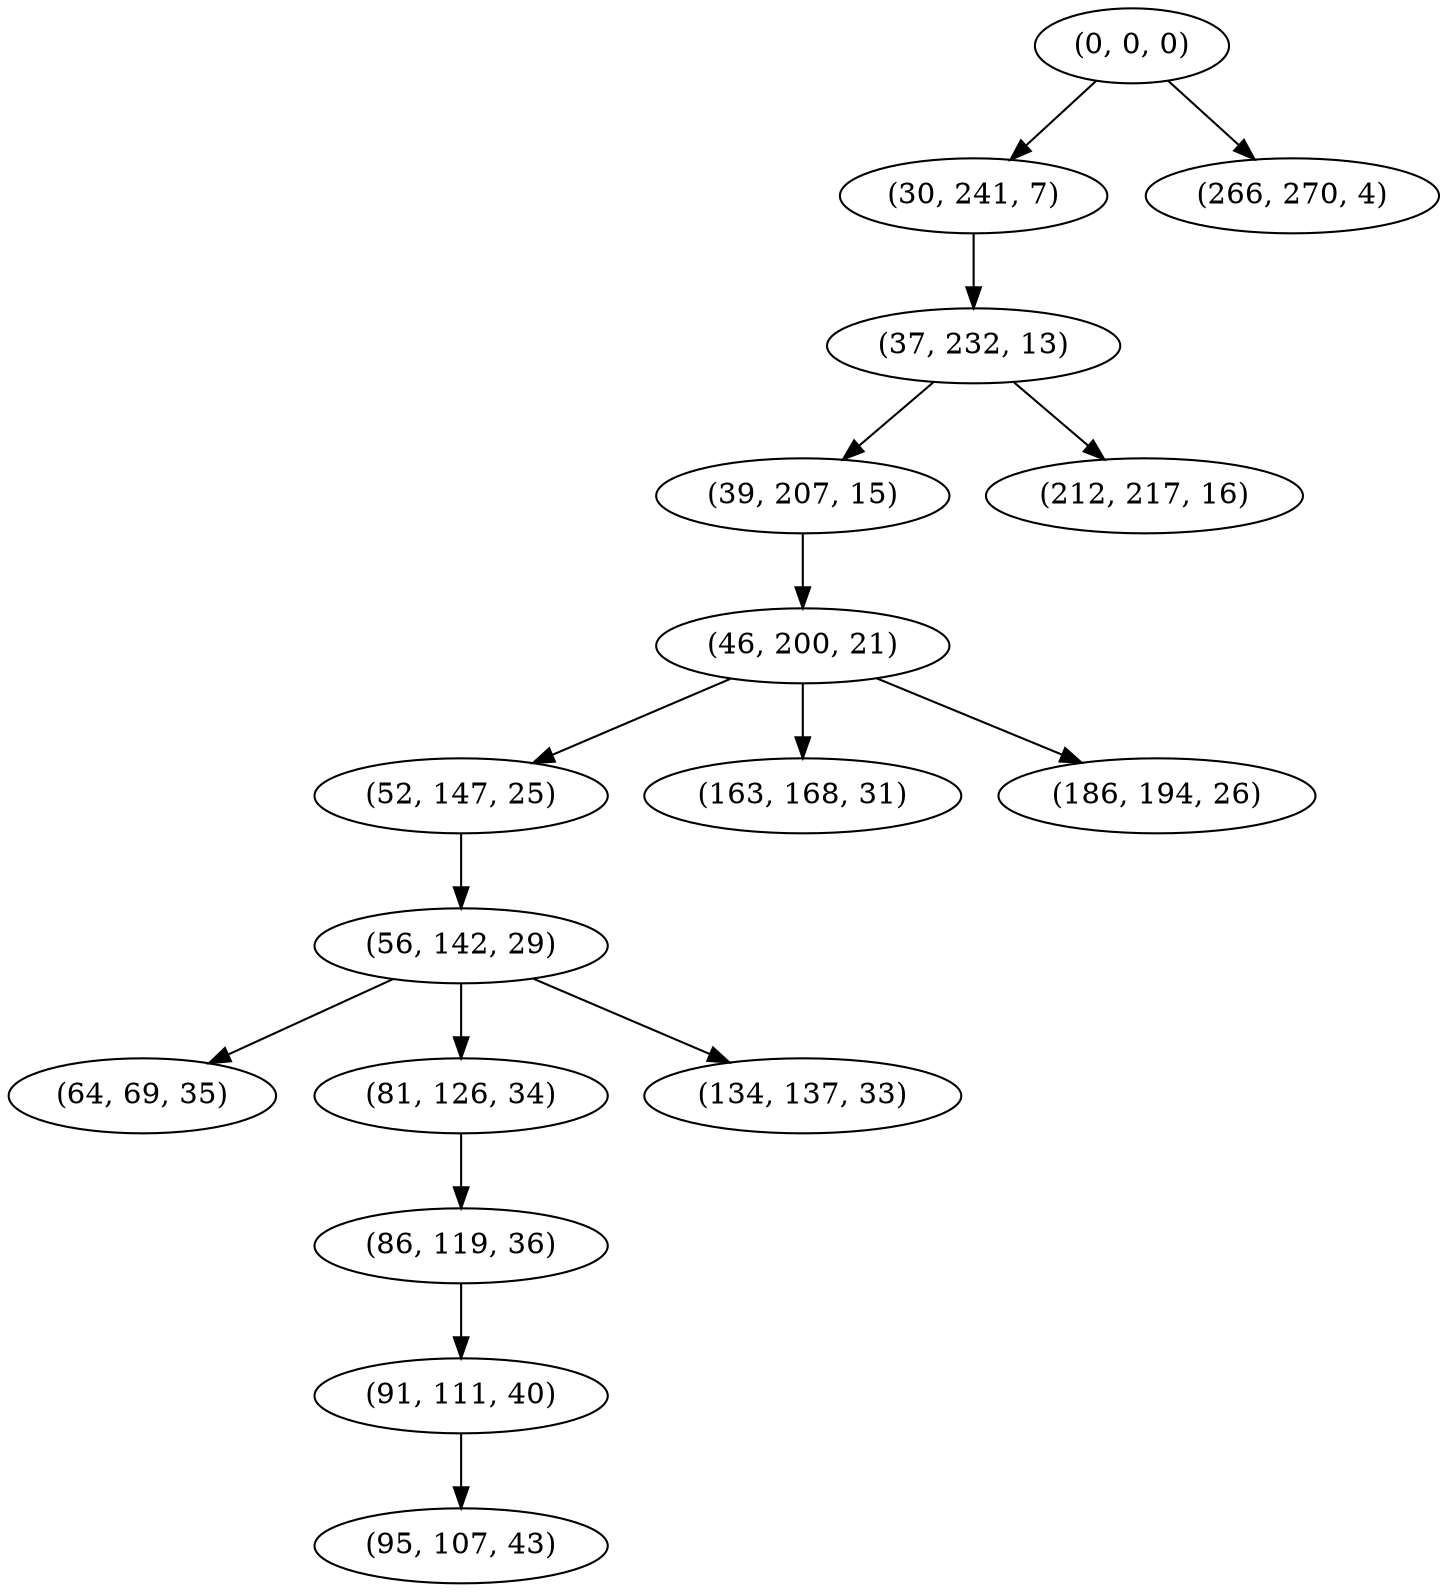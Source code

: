 digraph tree {
    "(0, 0, 0)";
    "(30, 241, 7)";
    "(37, 232, 13)";
    "(39, 207, 15)";
    "(46, 200, 21)";
    "(52, 147, 25)";
    "(56, 142, 29)";
    "(64, 69, 35)";
    "(81, 126, 34)";
    "(86, 119, 36)";
    "(91, 111, 40)";
    "(95, 107, 43)";
    "(134, 137, 33)";
    "(163, 168, 31)";
    "(186, 194, 26)";
    "(212, 217, 16)";
    "(266, 270, 4)";
    "(0, 0, 0)" -> "(30, 241, 7)";
    "(0, 0, 0)" -> "(266, 270, 4)";
    "(30, 241, 7)" -> "(37, 232, 13)";
    "(37, 232, 13)" -> "(39, 207, 15)";
    "(37, 232, 13)" -> "(212, 217, 16)";
    "(39, 207, 15)" -> "(46, 200, 21)";
    "(46, 200, 21)" -> "(52, 147, 25)";
    "(46, 200, 21)" -> "(163, 168, 31)";
    "(46, 200, 21)" -> "(186, 194, 26)";
    "(52, 147, 25)" -> "(56, 142, 29)";
    "(56, 142, 29)" -> "(64, 69, 35)";
    "(56, 142, 29)" -> "(81, 126, 34)";
    "(56, 142, 29)" -> "(134, 137, 33)";
    "(81, 126, 34)" -> "(86, 119, 36)";
    "(86, 119, 36)" -> "(91, 111, 40)";
    "(91, 111, 40)" -> "(95, 107, 43)";
}
